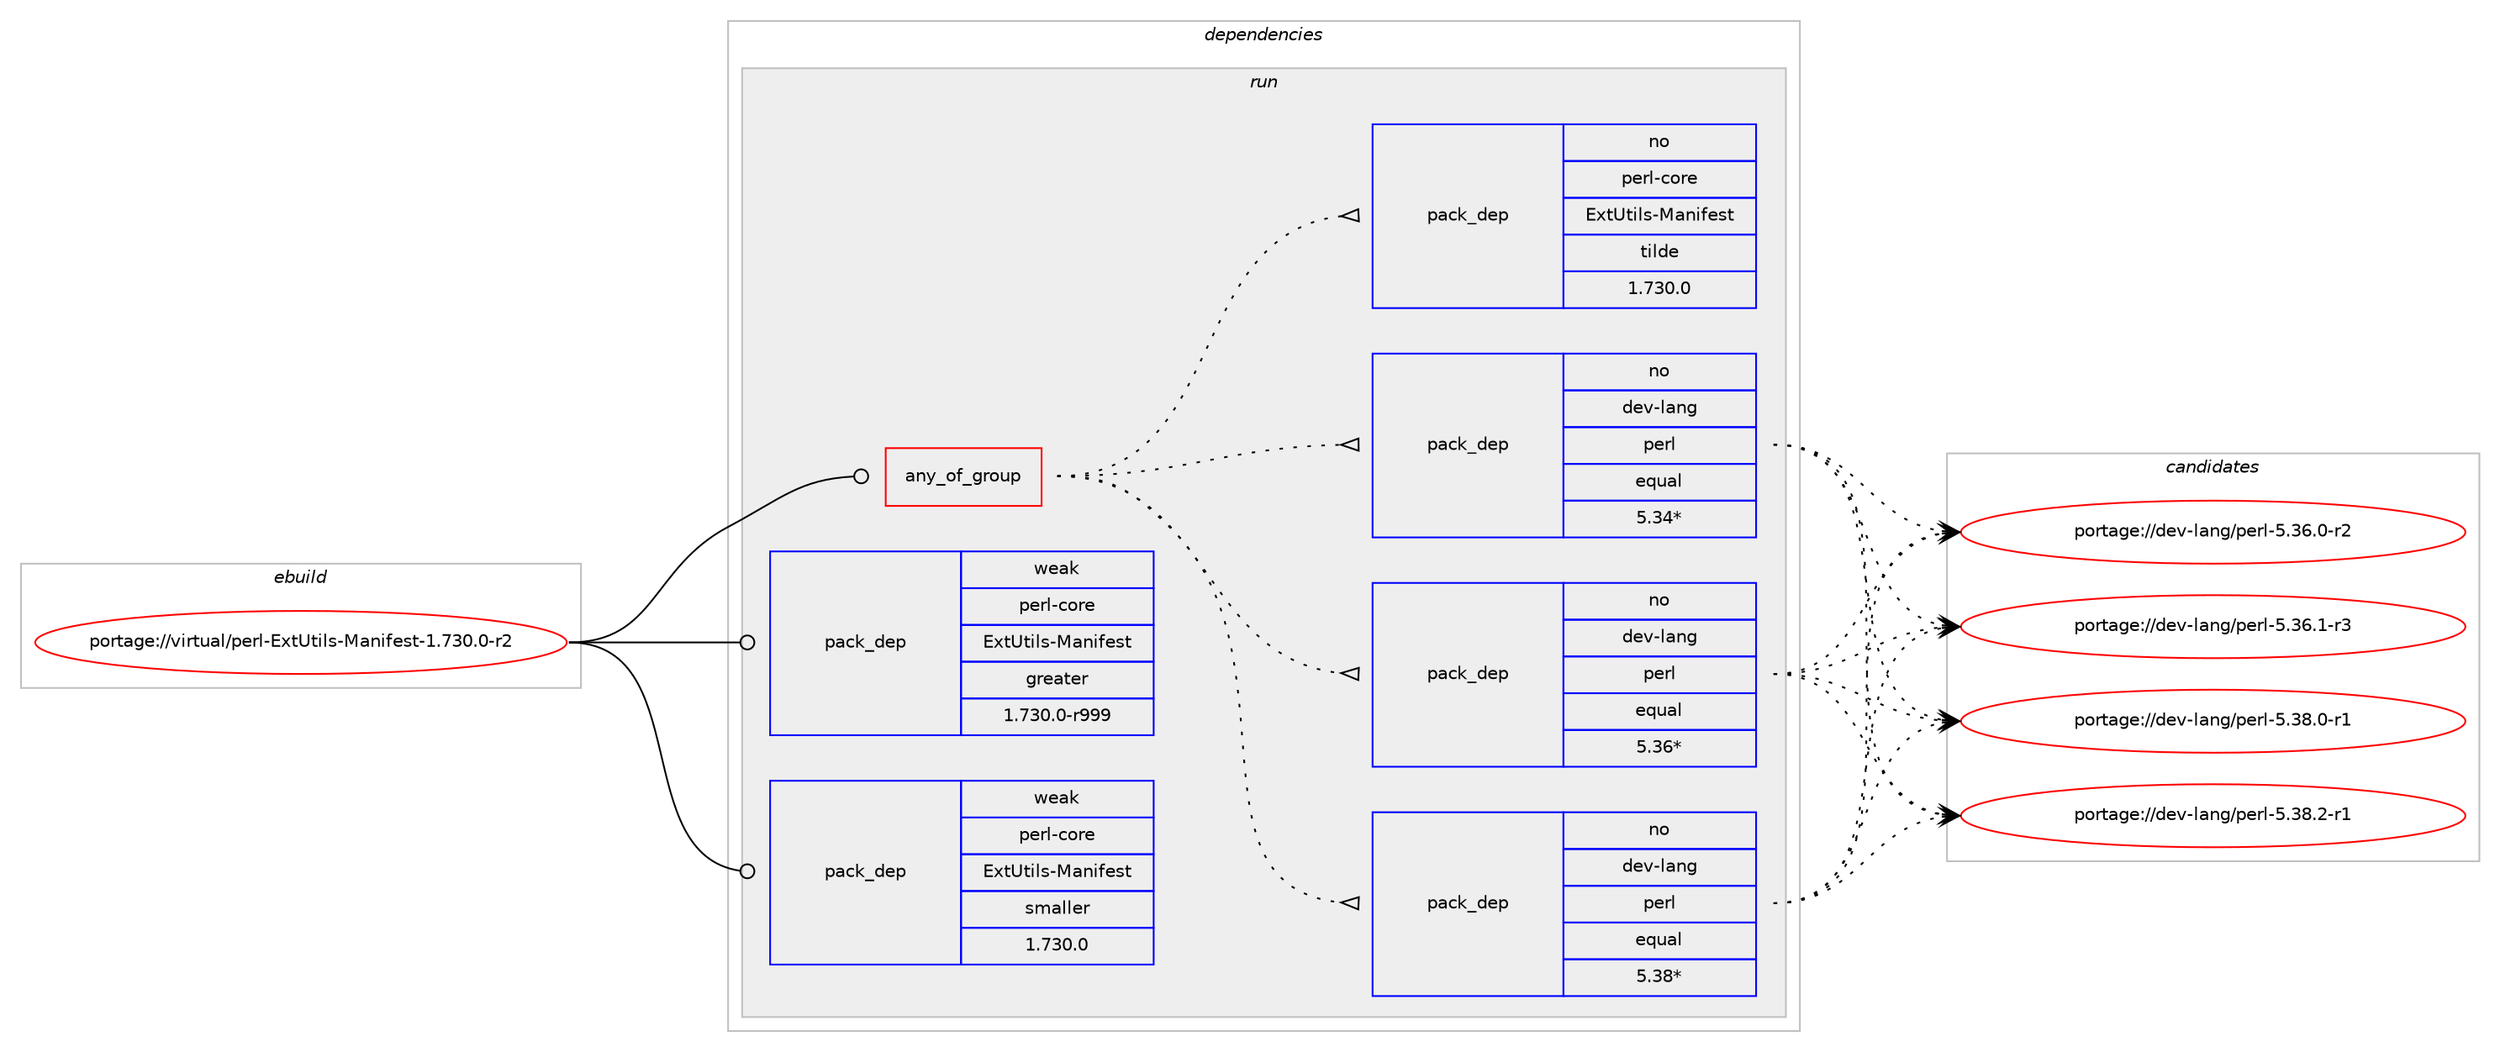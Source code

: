 digraph prolog {

# *************
# Graph options
# *************

newrank=true;
concentrate=true;
compound=true;
graph [rankdir=LR,fontname=Helvetica,fontsize=10,ranksep=1.5];#, ranksep=2.5, nodesep=0.2];
edge  [arrowhead=vee];
node  [fontname=Helvetica,fontsize=10];

# **********
# The ebuild
# **********

subgraph cluster_leftcol {
color=gray;
rank=same;
label=<<i>ebuild</i>>;
id [label="portage://virtual/perl-ExtUtils-Manifest-1.730.0-r2", color=red, width=4, href="../virtual/perl-ExtUtils-Manifest-1.730.0-r2.svg"];
}

# ****************
# The dependencies
# ****************

subgraph cluster_midcol {
color=gray;
label=<<i>dependencies</i>>;
subgraph cluster_compile {
fillcolor="#eeeeee";
style=filled;
label=<<i>compile</i>>;
}
subgraph cluster_compileandrun {
fillcolor="#eeeeee";
style=filled;
label=<<i>compile and run</i>>;
}
subgraph cluster_run {
fillcolor="#eeeeee";
style=filled;
label=<<i>run</i>>;
subgraph any246 {
dependency24661 [label=<<TABLE BORDER="0" CELLBORDER="1" CELLSPACING="0" CELLPADDING="4"><TR><TD CELLPADDING="10">any_of_group</TD></TR></TABLE>>, shape=none, color=red];subgraph pack7991 {
dependency24662 [label=<<TABLE BORDER="0" CELLBORDER="1" CELLSPACING="0" CELLPADDING="4" WIDTH="220"><TR><TD ROWSPAN="6" CELLPADDING="30">pack_dep</TD></TR><TR><TD WIDTH="110">no</TD></TR><TR><TD>dev-lang</TD></TR><TR><TD>perl</TD></TR><TR><TD>equal</TD></TR><TR><TD>5.38*</TD></TR></TABLE>>, shape=none, color=blue];
}
dependency24661:e -> dependency24662:w [weight=20,style="dotted",arrowhead="oinv"];
subgraph pack7992 {
dependency24663 [label=<<TABLE BORDER="0" CELLBORDER="1" CELLSPACING="0" CELLPADDING="4" WIDTH="220"><TR><TD ROWSPAN="6" CELLPADDING="30">pack_dep</TD></TR><TR><TD WIDTH="110">no</TD></TR><TR><TD>dev-lang</TD></TR><TR><TD>perl</TD></TR><TR><TD>equal</TD></TR><TR><TD>5.36*</TD></TR></TABLE>>, shape=none, color=blue];
}
dependency24661:e -> dependency24663:w [weight=20,style="dotted",arrowhead="oinv"];
subgraph pack7993 {
dependency24664 [label=<<TABLE BORDER="0" CELLBORDER="1" CELLSPACING="0" CELLPADDING="4" WIDTH="220"><TR><TD ROWSPAN="6" CELLPADDING="30">pack_dep</TD></TR><TR><TD WIDTH="110">no</TD></TR><TR><TD>dev-lang</TD></TR><TR><TD>perl</TD></TR><TR><TD>equal</TD></TR><TR><TD>5.34*</TD></TR></TABLE>>, shape=none, color=blue];
}
dependency24661:e -> dependency24664:w [weight=20,style="dotted",arrowhead="oinv"];
subgraph pack7994 {
dependency24665 [label=<<TABLE BORDER="0" CELLBORDER="1" CELLSPACING="0" CELLPADDING="4" WIDTH="220"><TR><TD ROWSPAN="6" CELLPADDING="30">pack_dep</TD></TR><TR><TD WIDTH="110">no</TD></TR><TR><TD>perl-core</TD></TR><TR><TD>ExtUtils-Manifest</TD></TR><TR><TD>tilde</TD></TR><TR><TD>1.730.0</TD></TR></TABLE>>, shape=none, color=blue];
}
dependency24661:e -> dependency24665:w [weight=20,style="dotted",arrowhead="oinv"];
}
id:e -> dependency24661:w [weight=20,style="solid",arrowhead="odot"];
# *** BEGIN UNKNOWN DEPENDENCY TYPE (TODO) ***
# id -> package_dependency(portage://virtual/perl-ExtUtils-Manifest-1.730.0-r2,run,no,dev-lang,perl,none,[,,],any_same_slot,[])
# *** END UNKNOWN DEPENDENCY TYPE (TODO) ***

subgraph pack7995 {
dependency24666 [label=<<TABLE BORDER="0" CELLBORDER="1" CELLSPACING="0" CELLPADDING="4" WIDTH="220"><TR><TD ROWSPAN="6" CELLPADDING="30">pack_dep</TD></TR><TR><TD WIDTH="110">weak</TD></TR><TR><TD>perl-core</TD></TR><TR><TD>ExtUtils-Manifest</TD></TR><TR><TD>greater</TD></TR><TR><TD>1.730.0-r999</TD></TR></TABLE>>, shape=none, color=blue];
}
id:e -> dependency24666:w [weight=20,style="solid",arrowhead="odot"];
subgraph pack7996 {
dependency24667 [label=<<TABLE BORDER="0" CELLBORDER="1" CELLSPACING="0" CELLPADDING="4" WIDTH="220"><TR><TD ROWSPAN="6" CELLPADDING="30">pack_dep</TD></TR><TR><TD WIDTH="110">weak</TD></TR><TR><TD>perl-core</TD></TR><TR><TD>ExtUtils-Manifest</TD></TR><TR><TD>smaller</TD></TR><TR><TD>1.730.0</TD></TR></TABLE>>, shape=none, color=blue];
}
id:e -> dependency24667:w [weight=20,style="solid",arrowhead="odot"];
}
}

# **************
# The candidates
# **************

subgraph cluster_choices {
rank=same;
color=gray;
label=<<i>candidates</i>>;

subgraph choice7991 {
color=black;
nodesep=1;
choice100101118451089711010347112101114108455346515446484511450 [label="portage://dev-lang/perl-5.36.0-r2", color=red, width=4,href="../dev-lang/perl-5.36.0-r2.svg"];
choice100101118451089711010347112101114108455346515446494511451 [label="portage://dev-lang/perl-5.36.1-r3", color=red, width=4,href="../dev-lang/perl-5.36.1-r3.svg"];
choice100101118451089711010347112101114108455346515646484511449 [label="portage://dev-lang/perl-5.38.0-r1", color=red, width=4,href="../dev-lang/perl-5.38.0-r1.svg"];
choice100101118451089711010347112101114108455346515646504511449 [label="portage://dev-lang/perl-5.38.2-r1", color=red, width=4,href="../dev-lang/perl-5.38.2-r1.svg"];
dependency24662:e -> choice100101118451089711010347112101114108455346515446484511450:w [style=dotted,weight="100"];
dependency24662:e -> choice100101118451089711010347112101114108455346515446494511451:w [style=dotted,weight="100"];
dependency24662:e -> choice100101118451089711010347112101114108455346515646484511449:w [style=dotted,weight="100"];
dependency24662:e -> choice100101118451089711010347112101114108455346515646504511449:w [style=dotted,weight="100"];
}
subgraph choice7992 {
color=black;
nodesep=1;
choice100101118451089711010347112101114108455346515446484511450 [label="portage://dev-lang/perl-5.36.0-r2", color=red, width=4,href="../dev-lang/perl-5.36.0-r2.svg"];
choice100101118451089711010347112101114108455346515446494511451 [label="portage://dev-lang/perl-5.36.1-r3", color=red, width=4,href="../dev-lang/perl-5.36.1-r3.svg"];
choice100101118451089711010347112101114108455346515646484511449 [label="portage://dev-lang/perl-5.38.0-r1", color=red, width=4,href="../dev-lang/perl-5.38.0-r1.svg"];
choice100101118451089711010347112101114108455346515646504511449 [label="portage://dev-lang/perl-5.38.2-r1", color=red, width=4,href="../dev-lang/perl-5.38.2-r1.svg"];
dependency24663:e -> choice100101118451089711010347112101114108455346515446484511450:w [style=dotted,weight="100"];
dependency24663:e -> choice100101118451089711010347112101114108455346515446494511451:w [style=dotted,weight="100"];
dependency24663:e -> choice100101118451089711010347112101114108455346515646484511449:w [style=dotted,weight="100"];
dependency24663:e -> choice100101118451089711010347112101114108455346515646504511449:w [style=dotted,weight="100"];
}
subgraph choice7993 {
color=black;
nodesep=1;
choice100101118451089711010347112101114108455346515446484511450 [label="portage://dev-lang/perl-5.36.0-r2", color=red, width=4,href="../dev-lang/perl-5.36.0-r2.svg"];
choice100101118451089711010347112101114108455346515446494511451 [label="portage://dev-lang/perl-5.36.1-r3", color=red, width=4,href="../dev-lang/perl-5.36.1-r3.svg"];
choice100101118451089711010347112101114108455346515646484511449 [label="portage://dev-lang/perl-5.38.0-r1", color=red, width=4,href="../dev-lang/perl-5.38.0-r1.svg"];
choice100101118451089711010347112101114108455346515646504511449 [label="portage://dev-lang/perl-5.38.2-r1", color=red, width=4,href="../dev-lang/perl-5.38.2-r1.svg"];
dependency24664:e -> choice100101118451089711010347112101114108455346515446484511450:w [style=dotted,weight="100"];
dependency24664:e -> choice100101118451089711010347112101114108455346515446494511451:w [style=dotted,weight="100"];
dependency24664:e -> choice100101118451089711010347112101114108455346515646484511449:w [style=dotted,weight="100"];
dependency24664:e -> choice100101118451089711010347112101114108455346515646504511449:w [style=dotted,weight="100"];
}
subgraph choice7994 {
color=black;
nodesep=1;
}
subgraph choice7995 {
color=black;
nodesep=1;
}
subgraph choice7996 {
color=black;
nodesep=1;
}
}

}
